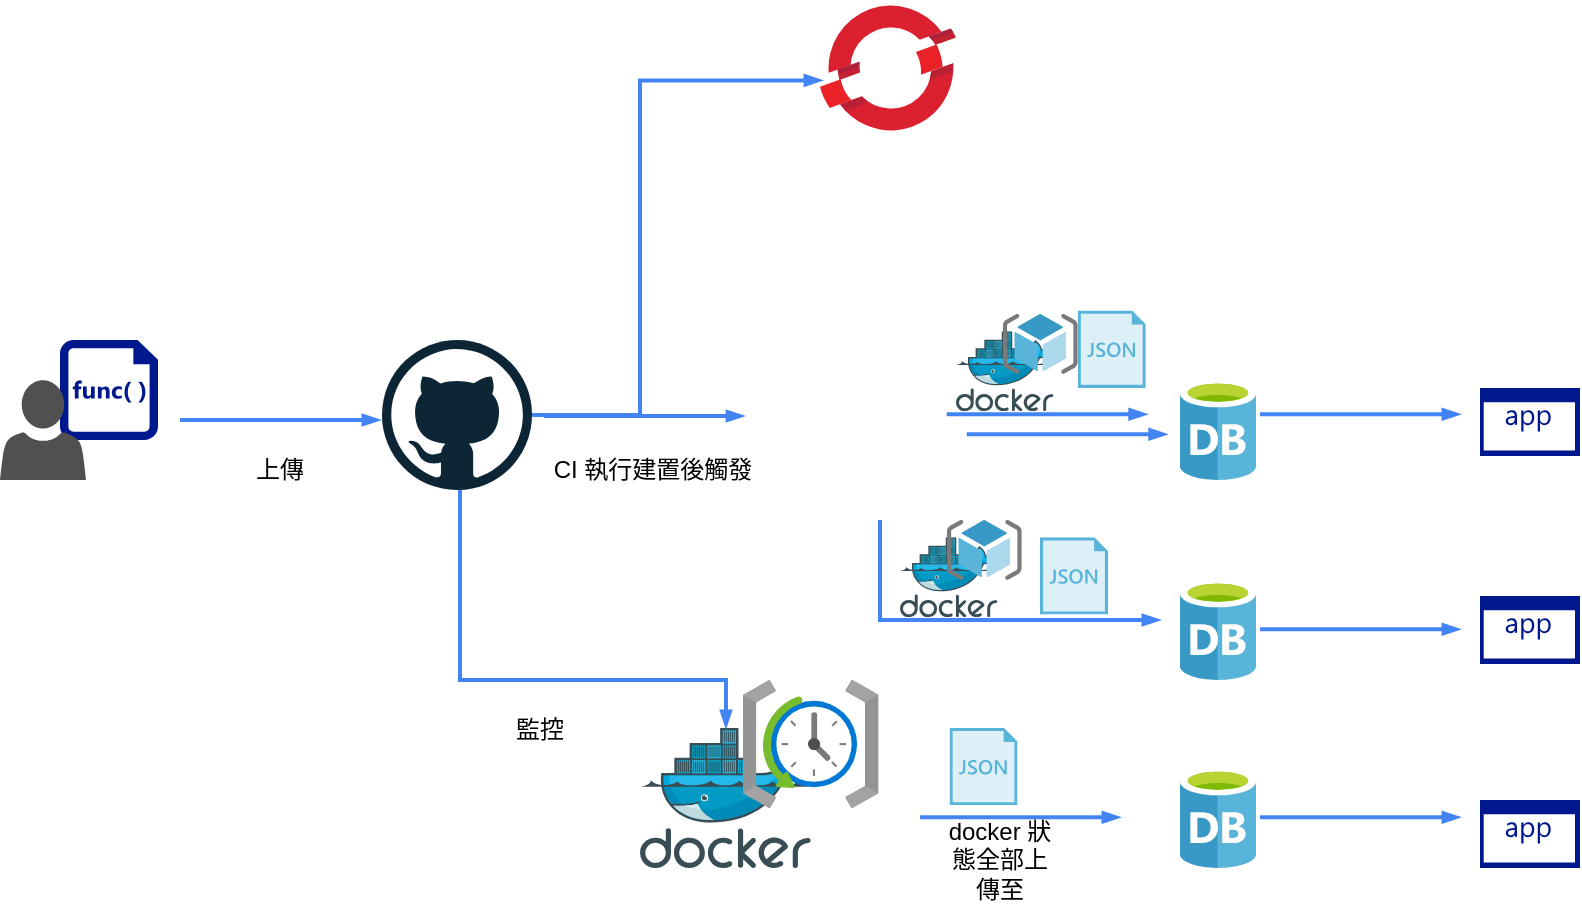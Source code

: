 <mxfile version="24.2.5" type="github">
  <diagram id="C5RBs43oDa-KdzZeNtuy" name="Page-1">
    <mxGraphModel dx="989" dy="1635" grid="1" gridSize="10" guides="1" tooltips="1" connect="1" arrows="1" fold="1" page="1" pageScale="1" pageWidth="827" pageHeight="1169" math="0" shadow="0">
      <root>
        <mxCell id="WIyWlLk6GJQsqaUBKTNV-0" />
        <mxCell id="WIyWlLk6GJQsqaUBKTNV-1" parent="WIyWlLk6GJQsqaUBKTNV-0" />
        <mxCell id="BOvwh2sCwzAacRZ0D2Zo-1" value="" style="image;aspect=fixed;html=1;points=[];align=center;fontSize=12;image=img/lib/azure2/containers/Azure_Red_Hat_OpenShift.svg;" vertex="1" parent="WIyWlLk6GJQsqaUBKTNV-1">
          <mxGeometry x="510" y="-60" width="68" height="68" as="geometry" />
        </mxCell>
        <mxCell id="BOvwh2sCwzAacRZ0D2Zo-4" value="" style="image;sketch=0;aspect=fixed;html=1;points=[];align=center;fontSize=12;image=img/lib/mscae/Docker.svg;" vertex="1" parent="WIyWlLk6GJQsqaUBKTNV-1">
          <mxGeometry x="420" y="304" width="85.38" height="70" as="geometry" />
        </mxCell>
        <mxCell id="BOvwh2sCwzAacRZ0D2Zo-5" value="" style="sketch=0;aspect=fixed;pointerEvents=1;shadow=0;dashed=0;html=1;strokeColor=none;labelPosition=center;verticalLabelPosition=bottom;verticalAlign=top;align=center;fillColor=#00188D;shape=mxgraph.mscae.enterprise.code_file" vertex="1" parent="WIyWlLk6GJQsqaUBKTNV-1">
          <mxGeometry x="130" y="110" width="49" height="50" as="geometry" />
        </mxCell>
        <mxCell id="BOvwh2sCwzAacRZ0D2Zo-6" value="" style="sketch=0;pointerEvents=1;shadow=0;dashed=0;html=1;strokeColor=none;labelPosition=center;verticalLabelPosition=bottom;verticalAlign=top;align=center;fillColor=#505050;shape=mxgraph.mscae.intune.account_portal" vertex="1" parent="WIyWlLk6GJQsqaUBKTNV-1">
          <mxGeometry x="100" y="130" width="43" height="50" as="geometry" />
        </mxCell>
        <mxCell id="BOvwh2sCwzAacRZ0D2Zo-7" value="" style="edgeStyle=orthogonalEdgeStyle;fontSize=12;html=1;endArrow=blockThin;endFill=1;rounded=0;strokeWidth=2;endSize=4;startSize=4;dashed=0;strokeColor=#4284F3;" edge="1" parent="WIyWlLk6GJQsqaUBKTNV-1">
          <mxGeometry width="100" relative="1" as="geometry">
            <mxPoint x="190" y="150" as="sourcePoint" />
            <mxPoint x="290" y="150" as="targetPoint" />
          </mxGeometry>
        </mxCell>
        <mxCell id="BOvwh2sCwzAacRZ0D2Zo-9" value="" style="image;aspect=fixed;html=1;points=[];align=center;fontSize=12;image=img/lib/azure2/management_governance/Scheduler_Job_Collections.svg;" vertex="1" parent="WIyWlLk6GJQsqaUBKTNV-1">
          <mxGeometry x="471.38" y="280" width="68" height="64" as="geometry" />
        </mxCell>
        <mxCell id="BOvwh2sCwzAacRZ0D2Zo-11" value="監控" style="text;strokeColor=none;align=center;fillColor=none;html=1;verticalAlign=middle;whiteSpace=wrap;rounded=0;" vertex="1" parent="WIyWlLk6GJQsqaUBKTNV-1">
          <mxGeometry x="340" y="290" width="60" height="30" as="geometry" />
        </mxCell>
        <mxCell id="BOvwh2sCwzAacRZ0D2Zo-13" value="" style="edgeStyle=orthogonalEdgeStyle;fontSize=12;html=1;endArrow=blockThin;endFill=1;rounded=0;strokeWidth=2;endSize=4;startSize=4;dashed=0;strokeColor=#4284F3;" edge="1" parent="WIyWlLk6GJQsqaUBKTNV-1">
          <mxGeometry width="100" relative="1" as="geometry">
            <mxPoint x="560" y="348.66" as="sourcePoint" />
            <mxPoint x="660" y="348.66" as="targetPoint" />
          </mxGeometry>
        </mxCell>
        <mxCell id="BOvwh2sCwzAacRZ0D2Zo-14" value="" style="image;sketch=0;aspect=fixed;html=1;points=[];align=center;fontSize=12;image=img/lib/mscae/Database_General.svg;" vertex="1" parent="WIyWlLk6GJQsqaUBKTNV-1">
          <mxGeometry x="690" y="324" width="38" height="50" as="geometry" />
        </mxCell>
        <mxCell id="BOvwh2sCwzAacRZ0D2Zo-16" value="" style="dashed=0;outlineConnect=0;html=1;align=center;labelPosition=center;verticalLabelPosition=bottom;verticalAlign=top;shape=mxgraph.weblogos.github" vertex="1" parent="WIyWlLk6GJQsqaUBKTNV-1">
          <mxGeometry x="291" y="110" width="75" height="75" as="geometry" />
        </mxCell>
        <mxCell id="BOvwh2sCwzAacRZ0D2Zo-17" value="" style="shape=image;verticalLabelPosition=bottom;labelBackgroundColor=default;verticalAlign=top;aspect=fixed;imageAspect=0;image=https://www.jenkins.io/images/logos/jenkins/jenkins.png;" vertex="1" parent="WIyWlLk6GJQsqaUBKTNV-1">
          <mxGeometry x="497.38" y="95.06" width="76" height="104.88" as="geometry" />
        </mxCell>
        <mxCell id="BOvwh2sCwzAacRZ0D2Zo-18" value="上傳" style="text;strokeColor=none;align=center;fillColor=none;html=1;verticalAlign=middle;whiteSpace=wrap;rounded=0;" vertex="1" parent="WIyWlLk6GJQsqaUBKTNV-1">
          <mxGeometry x="210" y="160" width="60" height="30" as="geometry" />
        </mxCell>
        <mxCell id="BOvwh2sCwzAacRZ0D2Zo-19" value="" style="edgeStyle=orthogonalEdgeStyle;fontSize=12;html=1;endArrow=blockThin;endFill=1;rounded=0;strokeWidth=2;endSize=4;startSize=4;dashed=0;strokeColor=#4284F3;" edge="1" parent="WIyWlLk6GJQsqaUBKTNV-1">
          <mxGeometry width="100" relative="1" as="geometry">
            <mxPoint x="372" y="148" as="sourcePoint" />
            <mxPoint x="472" y="148" as="targetPoint" />
          </mxGeometry>
        </mxCell>
        <mxCell id="BOvwh2sCwzAacRZ0D2Zo-21" value="CI 執行建置後觸發" style="text;strokeColor=none;align=center;fillColor=none;html=1;verticalAlign=middle;whiteSpace=wrap;rounded=0;" vertex="1" parent="WIyWlLk6GJQsqaUBKTNV-1">
          <mxGeometry x="373" y="160" width="107" height="30" as="geometry" />
        </mxCell>
        <mxCell id="BOvwh2sCwzAacRZ0D2Zo-22" value="" style="edgeStyle=orthogonalEdgeStyle;fontSize=12;html=1;endArrow=blockThin;endFill=1;rounded=0;strokeWidth=2;endSize=4;startSize=4;dashed=0;strokeColor=#4284F3;" edge="1" parent="WIyWlLk6GJQsqaUBKTNV-1" source="BOvwh2sCwzAacRZ0D2Zo-16" target="BOvwh2sCwzAacRZ0D2Zo-4">
          <mxGeometry width="100" relative="1" as="geometry">
            <mxPoint x="306" y="240" as="sourcePoint" />
            <mxPoint x="406" y="240" as="targetPoint" />
            <Array as="points">
              <mxPoint x="330" y="280" />
              <mxPoint x="463" y="280" />
            </Array>
          </mxGeometry>
        </mxCell>
        <mxCell id="BOvwh2sCwzAacRZ0D2Zo-24" value="docker 狀態全部上傳至" style="text;strokeColor=none;align=center;fillColor=none;html=1;verticalAlign=middle;whiteSpace=wrap;rounded=0;" vertex="1" parent="WIyWlLk6GJQsqaUBKTNV-1">
          <mxGeometry x="570" y="350" width="60" height="40" as="geometry" />
        </mxCell>
        <mxCell id="BOvwh2sCwzAacRZ0D2Zo-25" value="" style="image;sketch=0;aspect=fixed;html=1;points=[];align=center;fontSize=12;image=img/lib/mscae/Database_General.svg;" vertex="1" parent="WIyWlLk6GJQsqaUBKTNV-1">
          <mxGeometry x="690" y="230" width="38" height="50" as="geometry" />
        </mxCell>
        <mxCell id="BOvwh2sCwzAacRZ0D2Zo-26" value="" style="image;sketch=0;aspect=fixed;html=1;points=[];align=center;fontSize=12;image=img/lib/mscae/Database_General.svg;" vertex="1" parent="WIyWlLk6GJQsqaUBKTNV-1">
          <mxGeometry x="690" y="130" width="38" height="50" as="geometry" />
        </mxCell>
        <mxCell id="BOvwh2sCwzAacRZ0D2Zo-27" value="" style="edgeStyle=orthogonalEdgeStyle;fontSize=12;html=1;endArrow=blockThin;endFill=1;rounded=0;strokeWidth=2;endSize=4;startSize=4;dashed=0;strokeColor=#4284F3;" edge="1" parent="WIyWlLk6GJQsqaUBKTNV-1">
          <mxGeometry width="100" relative="1" as="geometry">
            <mxPoint x="540" y="200" as="sourcePoint" />
            <mxPoint x="680" y="250" as="targetPoint" />
            <Array as="points">
              <mxPoint x="540" y="250" />
              <mxPoint x="660" y="250" />
            </Array>
          </mxGeometry>
        </mxCell>
        <mxCell id="BOvwh2sCwzAacRZ0D2Zo-28" value="" style="image;sketch=0;aspect=fixed;html=1;points=[];align=center;fontSize=12;image=img/lib/mscae/Docker.svg;" vertex="1" parent="WIyWlLk6GJQsqaUBKTNV-1">
          <mxGeometry x="550" y="208.66" width="48.76" height="39.98" as="geometry" />
        </mxCell>
        <mxCell id="BOvwh2sCwzAacRZ0D2Zo-31" value="" style="edgeStyle=orthogonalEdgeStyle;fontSize=12;html=1;endArrow=blockThin;endFill=1;rounded=0;strokeWidth=2;endSize=4;startSize=4;dashed=0;strokeColor=#4284F3;" edge="1" parent="WIyWlLk6GJQsqaUBKTNV-1">
          <mxGeometry width="100" relative="1" as="geometry">
            <mxPoint x="573.38" y="147.16" as="sourcePoint" />
            <mxPoint x="673.38" y="147.16" as="targetPoint" />
          </mxGeometry>
        </mxCell>
        <mxCell id="BOvwh2sCwzAacRZ0D2Zo-32" value="" style="image;sketch=0;aspect=fixed;html=1;points=[];align=center;fontSize=12;image=img/lib/mscae/Templates.svg;" vertex="1" parent="WIyWlLk6GJQsqaUBKTNV-1">
          <mxGeometry x="620" y="208.66" width="34" height="38.64" as="geometry" />
        </mxCell>
        <mxCell id="BOvwh2sCwzAacRZ0D2Zo-33" value="" style="image;sketch=0;aspect=fixed;html=1;points=[];align=center;fontSize=12;image=img/lib/mscae/Templates.svg;" vertex="1" parent="WIyWlLk6GJQsqaUBKTNV-1">
          <mxGeometry x="574.76" y="304" width="34" height="38.64" as="geometry" />
        </mxCell>
        <mxCell id="BOvwh2sCwzAacRZ0D2Zo-34" value="" style="image;sketch=0;aspect=fixed;html=1;points=[];align=center;fontSize=12;image=img/lib/mscae/Templates.svg;" vertex="1" parent="WIyWlLk6GJQsqaUBKTNV-1">
          <mxGeometry x="638.88" y="95.3" width="34" height="38.64" as="geometry" />
        </mxCell>
        <mxCell id="BOvwh2sCwzAacRZ0D2Zo-35" value="" style="image;sketch=0;aspect=fixed;html=1;points=[];align=center;fontSize=12;image=img/lib/mscae/ResourceGroup.svg;" vertex="1" parent="WIyWlLk6GJQsqaUBKTNV-1">
          <mxGeometry x="573.38" y="199.94" width="37.5" height="30" as="geometry" />
        </mxCell>
        <mxCell id="BOvwh2sCwzAacRZ0D2Zo-37" value="" style="image;sketch=0;aspect=fixed;html=1;points=[];align=center;fontSize=12;image=img/lib/mscae/Docker.svg;" vertex="1" parent="WIyWlLk6GJQsqaUBKTNV-1">
          <mxGeometry x="578" y="105.66" width="48.76" height="39.98" as="geometry" />
        </mxCell>
        <mxCell id="BOvwh2sCwzAacRZ0D2Zo-38" value="" style="image;sketch=0;aspect=fixed;html=1;points=[];align=center;fontSize=12;image=img/lib/mscae/ResourceGroup.svg;" vertex="1" parent="WIyWlLk6GJQsqaUBKTNV-1">
          <mxGeometry x="601.38" y="96.94" width="37.5" height="30" as="geometry" />
        </mxCell>
        <mxCell id="BOvwh2sCwzAacRZ0D2Zo-39" value="" style="edgeStyle=orthogonalEdgeStyle;fontSize=12;html=1;endArrow=blockThin;endFill=1;rounded=0;strokeWidth=2;endSize=4;startSize=4;dashed=0;strokeColor=#4284F3;" edge="1" parent="WIyWlLk6GJQsqaUBKTNV-1">
          <mxGeometry width="100" relative="1" as="geometry">
            <mxPoint x="730" y="348.66" as="sourcePoint" />
            <mxPoint x="830" y="348.66" as="targetPoint" />
          </mxGeometry>
        </mxCell>
        <mxCell id="BOvwh2sCwzAacRZ0D2Zo-40" value="" style="edgeStyle=orthogonalEdgeStyle;fontSize=12;html=1;endArrow=blockThin;endFill=1;rounded=0;strokeWidth=2;endSize=4;startSize=4;dashed=0;strokeColor=#4284F3;" edge="1" parent="WIyWlLk6GJQsqaUBKTNV-1">
          <mxGeometry width="100" relative="1" as="geometry">
            <mxPoint x="730" y="254.66" as="sourcePoint" />
            <mxPoint x="830" y="254.66" as="targetPoint" />
          </mxGeometry>
        </mxCell>
        <mxCell id="BOvwh2sCwzAacRZ0D2Zo-41" value="" style="edgeStyle=orthogonalEdgeStyle;fontSize=12;html=1;endArrow=blockThin;endFill=1;rounded=0;strokeWidth=2;endSize=4;startSize=4;dashed=0;strokeColor=#4284F3;" edge="1" parent="WIyWlLk6GJQsqaUBKTNV-1">
          <mxGeometry width="100" relative="1" as="geometry">
            <mxPoint x="730" y="147.16" as="sourcePoint" />
            <mxPoint x="830" y="147.16" as="targetPoint" />
          </mxGeometry>
        </mxCell>
        <mxCell id="BOvwh2sCwzAacRZ0D2Zo-42" value="" style="sketch=0;aspect=fixed;pointerEvents=1;shadow=0;dashed=0;html=1;strokeColor=none;labelPosition=center;verticalLabelPosition=bottom;verticalAlign=top;align=center;fillColor=#00188D;shape=mxgraph.mscae.enterprise.application" vertex="1" parent="WIyWlLk6GJQsqaUBKTNV-1">
          <mxGeometry x="840" y="134" width="50" height="34" as="geometry" />
        </mxCell>
        <mxCell id="BOvwh2sCwzAacRZ0D2Zo-43" value="" style="sketch=0;aspect=fixed;pointerEvents=1;shadow=0;dashed=0;html=1;strokeColor=none;labelPosition=center;verticalLabelPosition=bottom;verticalAlign=top;align=center;fillColor=#00188D;shape=mxgraph.mscae.enterprise.application" vertex="1" parent="WIyWlLk6GJQsqaUBKTNV-1">
          <mxGeometry x="840" y="238" width="50" height="34" as="geometry" />
        </mxCell>
        <mxCell id="BOvwh2sCwzAacRZ0D2Zo-44" value="" style="sketch=0;aspect=fixed;pointerEvents=1;shadow=0;dashed=0;html=1;strokeColor=none;labelPosition=center;verticalLabelPosition=bottom;verticalAlign=top;align=center;fillColor=#00188D;shape=mxgraph.mscae.enterprise.application" vertex="1" parent="WIyWlLk6GJQsqaUBKTNV-1">
          <mxGeometry x="840" y="340" width="50" height="34" as="geometry" />
        </mxCell>
        <mxCell id="BOvwh2sCwzAacRZ0D2Zo-45" value="" style="edgeStyle=orthogonalEdgeStyle;fontSize=12;html=1;endArrow=blockThin;endFill=1;rounded=0;strokeWidth=2;endSize=4;startSize=4;dashed=0;strokeColor=#4284F3;entryX=0.015;entryY=0.591;entryDx=0;entryDy=0;entryPerimeter=0;" edge="1" parent="WIyWlLk6GJQsqaUBKTNV-1" source="BOvwh2sCwzAacRZ0D2Zo-16" target="BOvwh2sCwzAacRZ0D2Zo-1">
          <mxGeometry width="100" relative="1" as="geometry">
            <mxPoint x="320" y="94.61" as="sourcePoint" />
            <mxPoint x="420" y="94.61" as="targetPoint" />
            <Array as="points">
              <mxPoint x="420" y="147" />
              <mxPoint x="420" y="-20" />
            </Array>
          </mxGeometry>
        </mxCell>
        <mxCell id="BOvwh2sCwzAacRZ0D2Zo-46" value="" style="edgeStyle=orthogonalEdgeStyle;fontSize=12;html=1;endArrow=blockThin;endFill=1;rounded=0;strokeWidth=2;endSize=4;startSize=4;dashed=0;strokeColor=#4284F3;" edge="1" parent="WIyWlLk6GJQsqaUBKTNV-1">
          <mxGeometry width="100" relative="1" as="geometry">
            <mxPoint x="583.38" y="157.16" as="sourcePoint" />
            <mxPoint x="683.38" y="157.16" as="targetPoint" />
          </mxGeometry>
        </mxCell>
      </root>
    </mxGraphModel>
  </diagram>
</mxfile>
